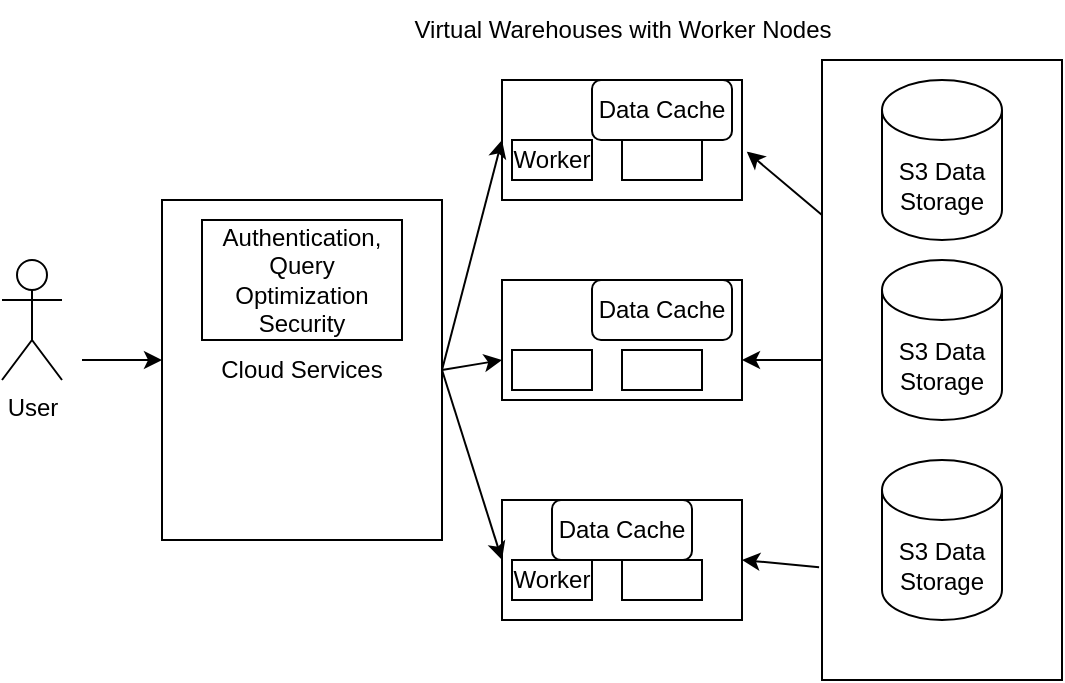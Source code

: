 <mxfile version="20.2.7" type="github" pages="2">
  <diagram id="kgpKYQtTHZ0yAKxKKP6v" name="Page-1">
    <mxGraphModel dx="728" dy="478" grid="1" gridSize="10" guides="1" tooltips="1" connect="1" arrows="1" fold="1" page="1" pageScale="1" pageWidth="850" pageHeight="1100" math="0" shadow="0">
      <root>
        <mxCell id="0" />
        <mxCell id="1" parent="0" />
        <mxCell id="xu26yrdLODohL7Gaci-C-8" value="" style="rounded=0;whiteSpace=wrap;html=1;" vertex="1" parent="1">
          <mxGeometry x="540" y="70" width="120" height="310" as="geometry" />
        </mxCell>
        <mxCell id="xu26yrdLODohL7Gaci-C-1" value="User" style="shape=umlActor;verticalLabelPosition=bottom;verticalAlign=top;html=1;outlineConnect=0;" vertex="1" parent="1">
          <mxGeometry x="130" y="170" width="30" height="60" as="geometry" />
        </mxCell>
        <mxCell id="xu26yrdLODohL7Gaci-C-4" value="S3 Data Storage" style="shape=cylinder3;whiteSpace=wrap;html=1;boundedLbl=1;backgroundOutline=1;size=15;" vertex="1" parent="1">
          <mxGeometry x="570" y="80" width="60" height="80" as="geometry" />
        </mxCell>
        <mxCell id="xu26yrdLODohL7Gaci-C-5" value="S3 Data Storage" style="shape=cylinder3;whiteSpace=wrap;html=1;boundedLbl=1;backgroundOutline=1;size=15;" vertex="1" parent="1">
          <mxGeometry x="570" y="170" width="60" height="80" as="geometry" />
        </mxCell>
        <mxCell id="xu26yrdLODohL7Gaci-C-6" value="S3 Data Storage" style="shape=cylinder3;whiteSpace=wrap;html=1;boundedLbl=1;backgroundOutline=1;size=15;" vertex="1" parent="1">
          <mxGeometry x="570" y="270" width="60" height="80" as="geometry" />
        </mxCell>
        <mxCell id="xu26yrdLODohL7Gaci-C-10" value="Cloud Services" style="rounded=0;whiteSpace=wrap;html=1;" vertex="1" parent="1">
          <mxGeometry x="210" y="140" width="140" height="170" as="geometry" />
        </mxCell>
        <mxCell id="xu26yrdLODohL7Gaci-C-11" value="Authentication, Query Optimization Security" style="rounded=0;whiteSpace=wrap;html=1;" vertex="1" parent="1">
          <mxGeometry x="230" y="150" width="100" height="60" as="geometry" />
        </mxCell>
        <mxCell id="xu26yrdLODohL7Gaci-C-12" value="" style="rounded=0;whiteSpace=wrap;html=1;" vertex="1" parent="1">
          <mxGeometry x="380" y="80" width="120" height="60" as="geometry" />
        </mxCell>
        <mxCell id="xu26yrdLODohL7Gaci-C-13" value="Virtual Warehouses with Worker Nodes" style="text;html=1;align=center;verticalAlign=middle;resizable=0;points=[];autosize=1;strokeColor=none;fillColor=none;" vertex="1" parent="1">
          <mxGeometry x="325" y="40" width="230" height="30" as="geometry" />
        </mxCell>
        <mxCell id="xu26yrdLODohL7Gaci-C-14" value="" style="endArrow=classic;html=1;rounded=0;" edge="1" parent="1">
          <mxGeometry width="50" height="50" relative="1" as="geometry">
            <mxPoint x="170" y="220" as="sourcePoint" />
            <mxPoint x="210" y="220" as="targetPoint" />
          </mxGeometry>
        </mxCell>
        <mxCell id="xu26yrdLODohL7Gaci-C-15" value="" style="rounded=0;whiteSpace=wrap;html=1;" vertex="1" parent="1">
          <mxGeometry x="380" y="180" width="120" height="60" as="geometry" />
        </mxCell>
        <mxCell id="xu26yrdLODohL7Gaci-C-16" value="" style="rounded=0;whiteSpace=wrap;html=1;" vertex="1" parent="1">
          <mxGeometry x="380" y="290" width="120" height="60" as="geometry" />
        </mxCell>
        <mxCell id="xu26yrdLODohL7Gaci-C-17" value="Worker" style="rounded=0;whiteSpace=wrap;html=1;" vertex="1" parent="1">
          <mxGeometry x="385" y="110" width="40" height="20" as="geometry" />
        </mxCell>
        <mxCell id="xu26yrdLODohL7Gaci-C-18" value="" style="rounded=0;whiteSpace=wrap;html=1;" vertex="1" parent="1">
          <mxGeometry x="440" y="110" width="40" height="20" as="geometry" />
        </mxCell>
        <mxCell id="xu26yrdLODohL7Gaci-C-19" value="" style="rounded=0;whiteSpace=wrap;html=1;" vertex="1" parent="1">
          <mxGeometry x="385" y="215" width="40" height="20" as="geometry" />
        </mxCell>
        <mxCell id="xu26yrdLODohL7Gaci-C-20" value="" style="rounded=0;whiteSpace=wrap;html=1;" vertex="1" parent="1">
          <mxGeometry x="440" y="215" width="40" height="20" as="geometry" />
        </mxCell>
        <mxCell id="xu26yrdLODohL7Gaci-C-21" value="Worker" style="rounded=0;whiteSpace=wrap;html=1;" vertex="1" parent="1">
          <mxGeometry x="385" y="320" width="40" height="20" as="geometry" />
        </mxCell>
        <mxCell id="xu26yrdLODohL7Gaci-C-22" value="" style="rounded=0;whiteSpace=wrap;html=1;" vertex="1" parent="1">
          <mxGeometry x="440" y="320" width="40" height="20" as="geometry" />
        </mxCell>
        <mxCell id="xu26yrdLODohL7Gaci-C-23" value="Data Cache" style="rounded=1;whiteSpace=wrap;html=1;" vertex="1" parent="1">
          <mxGeometry x="405" y="290" width="70" height="30" as="geometry" />
        </mxCell>
        <mxCell id="xu26yrdLODohL7Gaci-C-24" value="Data Cache" style="rounded=1;whiteSpace=wrap;html=1;" vertex="1" parent="1">
          <mxGeometry x="425" y="180" width="70" height="30" as="geometry" />
        </mxCell>
        <mxCell id="xu26yrdLODohL7Gaci-C-25" value="Data Cache" style="rounded=1;whiteSpace=wrap;html=1;" vertex="1" parent="1">
          <mxGeometry x="425" y="80" width="70" height="30" as="geometry" />
        </mxCell>
        <mxCell id="xu26yrdLODohL7Gaci-C-26" value="" style="endArrow=classic;html=1;rounded=0;entryX=0;entryY=0.5;entryDx=0;entryDy=0;exitX=1;exitY=0.5;exitDx=0;exitDy=0;" edge="1" parent="1" source="xu26yrdLODohL7Gaci-C-10" target="xu26yrdLODohL7Gaci-C-12">
          <mxGeometry width="50" height="50" relative="1" as="geometry">
            <mxPoint x="310" y="270" as="sourcePoint" />
            <mxPoint x="360" y="220" as="targetPoint" />
          </mxGeometry>
        </mxCell>
        <mxCell id="xu26yrdLODohL7Gaci-C-27" value="" style="endArrow=classic;html=1;rounded=0;entryX=0;entryY=0.667;entryDx=0;entryDy=0;entryPerimeter=0;exitX=1;exitY=0.5;exitDx=0;exitDy=0;" edge="1" parent="1" source="xu26yrdLODohL7Gaci-C-10" target="xu26yrdLODohL7Gaci-C-15">
          <mxGeometry width="50" height="50" relative="1" as="geometry">
            <mxPoint x="310" y="270" as="sourcePoint" />
            <mxPoint x="360" y="220" as="targetPoint" />
          </mxGeometry>
        </mxCell>
        <mxCell id="xu26yrdLODohL7Gaci-C-28" value="" style="endArrow=classic;html=1;rounded=0;entryX=0;entryY=0.5;entryDx=0;entryDy=0;exitX=1;exitY=0.5;exitDx=0;exitDy=0;" edge="1" parent="1" source="xu26yrdLODohL7Gaci-C-10" target="xu26yrdLODohL7Gaci-C-16">
          <mxGeometry width="50" height="50" relative="1" as="geometry">
            <mxPoint x="280" y="360" as="sourcePoint" />
            <mxPoint x="360" y="220" as="targetPoint" />
          </mxGeometry>
        </mxCell>
        <mxCell id="xu26yrdLODohL7Gaci-C-29" value="" style="endArrow=classic;html=1;rounded=0;exitX=0;exitY=0.25;exitDx=0;exitDy=0;entryX=1.02;entryY=0.597;entryDx=0;entryDy=0;entryPerimeter=0;" edge="1" parent="1" source="xu26yrdLODohL7Gaci-C-8" target="xu26yrdLODohL7Gaci-C-12">
          <mxGeometry width="50" height="50" relative="1" as="geometry">
            <mxPoint x="310" y="270" as="sourcePoint" />
            <mxPoint x="360" y="220" as="targetPoint" />
          </mxGeometry>
        </mxCell>
        <mxCell id="xu26yrdLODohL7Gaci-C-30" value="" style="endArrow=classic;html=1;rounded=0;exitX=0;exitY=0.484;exitDx=0;exitDy=0;exitPerimeter=0;" edge="1" parent="1" source="xu26yrdLODohL7Gaci-C-8">
          <mxGeometry width="50" height="50" relative="1" as="geometry">
            <mxPoint x="310" y="270" as="sourcePoint" />
            <mxPoint x="500" y="220" as="targetPoint" />
          </mxGeometry>
        </mxCell>
        <mxCell id="xu26yrdLODohL7Gaci-C-31" value="" style="endArrow=classic;html=1;rounded=0;exitX=-0.012;exitY=0.818;exitDx=0;exitDy=0;exitPerimeter=0;" edge="1" parent="1" source="xu26yrdLODohL7Gaci-C-8">
          <mxGeometry width="50" height="50" relative="1" as="geometry">
            <mxPoint x="530" y="340" as="sourcePoint" />
            <mxPoint x="500" y="320" as="targetPoint" />
          </mxGeometry>
        </mxCell>
      </root>
    </mxGraphModel>
  </diagram>
  <diagram id="jjr2oXPtr3cQU2BlLk-b" name="Page-2">
    <mxGraphModel dx="541" dy="355" grid="1" gridSize="10" guides="1" tooltips="1" connect="1" arrows="1" fold="1" page="1" pageScale="1" pageWidth="827" pageHeight="1169" math="0" shadow="0">
      <root>
        <mxCell id="0" />
        <mxCell id="1" parent="0" />
        <mxCell id="nZwWr8klVCJU9xsyJVPw-1" value="User" style="shape=umlActor;verticalLabelPosition=bottom;verticalAlign=top;html=1;outlineConnect=0;" vertex="1" parent="1">
          <mxGeometry x="70" y="190" width="30" height="60" as="geometry" />
        </mxCell>
        <mxCell id="nZwWr8klVCJU9xsyJVPw-2" value="" style="endArrow=classic;html=1;rounded=0;" edge="1" parent="1" source="nZwWr8klVCJU9xsyJVPw-1">
          <mxGeometry width="50" height="50" relative="1" as="geometry">
            <mxPoint x="390" y="350" as="sourcePoint" />
            <mxPoint x="170" y="220" as="targetPoint" />
          </mxGeometry>
        </mxCell>
        <mxCell id="nZwWr8klVCJU9xsyJVPw-7" value="Query" style="edgeLabel;html=1;align=center;verticalAlign=middle;resizable=0;points=[];" vertex="1" connectable="0" parent="nZwWr8klVCJU9xsyJVPw-2">
          <mxGeometry x="-0.09" y="-1" relative="1" as="geometry">
            <mxPoint as="offset" />
          </mxGeometry>
        </mxCell>
        <mxCell id="nZwWr8klVCJU9xsyJVPw-13" style="edgeStyle=orthogonalEdgeStyle;rounded=0;orthogonalLoop=1;jettySize=auto;html=1;exitX=1;exitY=0.5;exitDx=0;exitDy=0;" edge="1" parent="1" source="nZwWr8klVCJU9xsyJVPw-8">
          <mxGeometry relative="1" as="geometry">
            <mxPoint x="340" y="225" as="targetPoint" />
          </mxGeometry>
        </mxCell>
        <mxCell id="nZwWr8klVCJU9xsyJVPw-8" value="parsing, object resolution, access control, and plan optimization" style="rounded=0;whiteSpace=wrap;html=1;" vertex="1" parent="1">
          <mxGeometry x="170" y="145" width="130" height="160" as="geometry" />
        </mxCell>
        <mxCell id="nZwWr8klVCJU9xsyJVPw-9" value="Cloud Service Layer" style="text;html=1;align=center;verticalAlign=middle;resizable=0;points=[];autosize=1;strokeColor=none;fillColor=none;" vertex="1" parent="1">
          <mxGeometry x="160" y="115" width="130" height="30" as="geometry" />
        </mxCell>
        <mxCell id="nZwWr8klVCJU9xsyJVPw-11" value="&lt;span style=&quot;font-family: Arial, sans-serif; font-size: 17px; text-align: start; background-color: rgb(255, 255, 255);&quot;&gt;independent compute cluster&lt;/span&gt;" style="rounded=0;whiteSpace=wrap;html=1;" vertex="1" parent="1">
          <mxGeometry x="340" y="142.5" width="120" height="165" as="geometry" />
        </mxCell>
        <mxCell id="nZwWr8klVCJU9xsyJVPw-12" value="&lt;span style=&quot;color: rgb(0, 0, 0); font-family: Helvetica; font-size: 12px; font-style: normal; font-variant-ligatures: normal; font-variant-caps: normal; font-weight: 400; letter-spacing: normal; orphans: 2; text-align: center; text-indent: 0px; text-transform: none; widows: 2; word-spacing: 0px; -webkit-text-stroke-width: 0px; background-color: rgb(248, 249, 250); text-decoration-thickness: initial; text-decoration-style: initial; text-decoration-color: initial; float: none; display: inline !important;&quot;&gt;Virtual Warehouse&lt;/span&gt;" style="text;whiteSpace=wrap;html=1;" vertex="1" parent="1">
          <mxGeometry x="350" y="115" width="140" height="40" as="geometry" />
        </mxCell>
      </root>
    </mxGraphModel>
  </diagram>
</mxfile>
